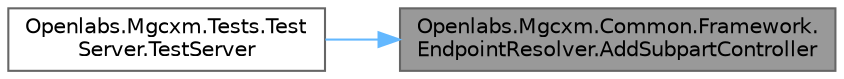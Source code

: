 digraph "Openlabs.Mgcxm.Common.Framework.EndpointResolver.AddSubpartController"
{
 // LATEX_PDF_SIZE
  bgcolor="transparent";
  edge [fontname=Helvetica,fontsize=10,labelfontname=Helvetica,labelfontsize=10];
  node [fontname=Helvetica,fontsize=10,shape=box,height=0.2,width=0.4];
  rankdir="RL";
  Node1 [id="Node000001",label="Openlabs.Mgcxm.Common.Framework.\lEndpointResolver.AddSubpartController",height=0.2,width=0.4,color="gray40", fillcolor="grey60", style="filled", fontcolor="black",tooltip=" "];
  Node1 -> Node2 [id="edge1_Node000001_Node000002",dir="back",color="steelblue1",style="solid",tooltip=" "];
  Node2 [id="Node000002",label="Openlabs.Mgcxm.Tests.Test\lServer.TestServer",height=0.2,width=0.4,color="grey40", fillcolor="white", style="filled",URL="$class_openlabs_1_1_mgcxm_1_1_tests_1_1_test_server.html#ae4c2d5aff7a19f2af9ad57762b9bf3a1",tooltip=" "];
}
